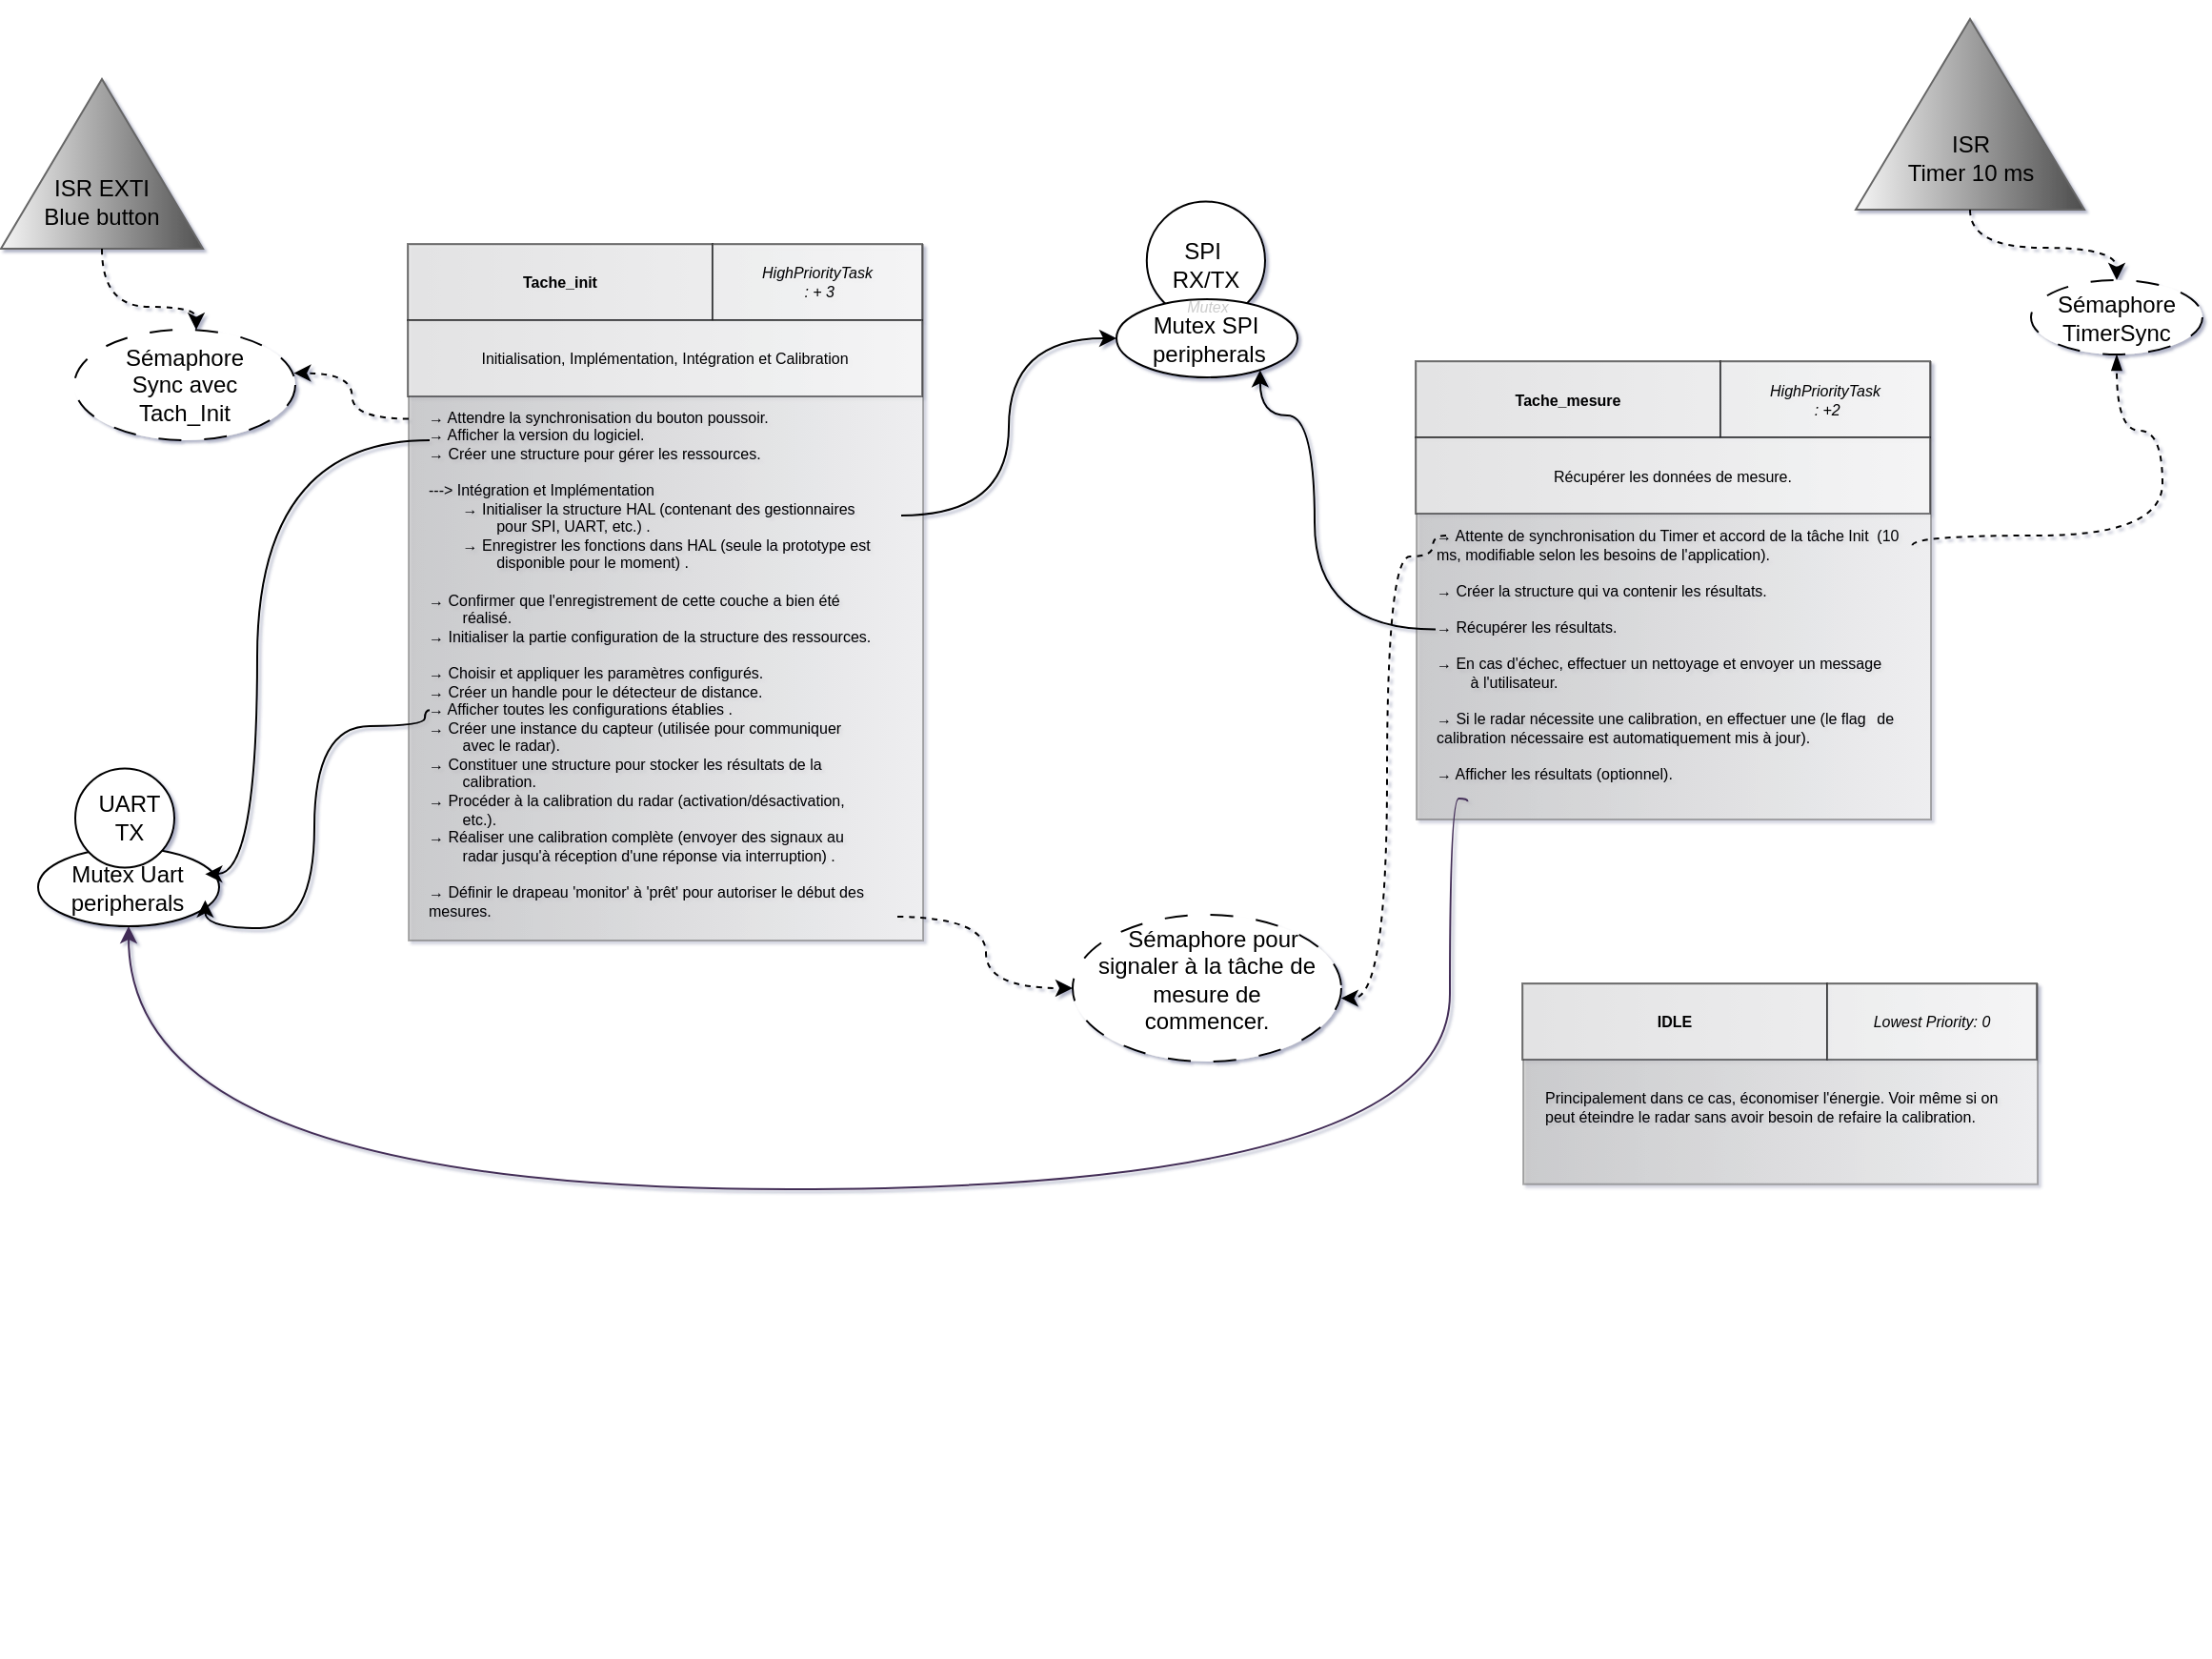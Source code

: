 <mxfile version="24.7.1" type="device">
  <diagram name="Page-1" id="_XaWUZJR-fGK3nn1YfSq">
    <mxGraphModel dx="1250" dy="654" grid="0" gridSize="11" guides="1" tooltips="1" connect="1" arrows="1" fold="1" page="1" pageScale="1" pageWidth="1575" pageHeight="1181" background="none" math="0" shadow="1">
      <root>
        <mxCell id="0" />
        <mxCell id="1" parent="0" />
        <mxCell id="iNIKSlCeTffmkkqBcu6M-24" value="" style="group;align=left;fontSize=8;fontColor=#000000;opacity=50;" parent="1" vertex="1" connectable="0">
          <mxGeometry x="246" y="131" width="362" height="360" as="geometry" />
        </mxCell>
        <mxCell id="iNIKSlCeTffmkkqBcu6M-25" value="" style="rounded=0;whiteSpace=wrap;html=1;rotation=90;fontSize=8;opacity=50;fillColor=#f5f5f5;gradientColor=#b3b3b3;strokeColor=#666666;" parent="iNIKSlCeTffmkkqBcu6M-24" vertex="1">
          <mxGeometry y="48" width="365" height="270" as="geometry" />
        </mxCell>
        <mxCell id="iNIKSlCeTffmkkqBcu6M-26" value="" style="rounded=0;whiteSpace=wrap;html=1;fontSize=8;fontColor=#000000;opacity=50;" parent="iNIKSlCeTffmkkqBcu6M-24" vertex="1">
          <mxGeometry x="47" width="160" height="40" as="geometry" />
        </mxCell>
        <mxCell id="iNIKSlCeTffmkkqBcu6M-27" value="" style="rounded=0;whiteSpace=wrap;html=1;fontSize=8;fontColor=#000000;opacity=50;" parent="iNIKSlCeTffmkkqBcu6M-24" vertex="1">
          <mxGeometry x="207" width="110" height="40" as="geometry" />
        </mxCell>
        <mxCell id="iNIKSlCeTffmkkqBcu6M-28" value="" style="rounded=0;whiteSpace=wrap;html=1;fontSize=8;fontColor=#000000;opacity=50;" parent="iNIKSlCeTffmkkqBcu6M-24" vertex="1">
          <mxGeometry x="47" y="40" width="270" height="40" as="geometry" />
        </mxCell>
        <mxCell id="iNIKSlCeTffmkkqBcu6M-29" value="Tache_init" style="text;html=1;strokeColor=none;fillColor=none;align=center;verticalAlign=middle;whiteSpace=wrap;rounded=0;fontStyle=1;fontSize=8;fontColor=#000000;opacity=50;" parent="iNIKSlCeTffmkkqBcu6M-24" vertex="1">
          <mxGeometry x="57" y="10" width="140" height="20" as="geometry" />
        </mxCell>
        <mxCell id="iNIKSlCeTffmkkqBcu6M-30" value="&lt;div&gt;HighPriorityTask&lt;/div&gt;&amp;nbsp;: + 3" style="text;html=1;strokeColor=none;fillColor=none;align=center;verticalAlign=middle;whiteSpace=wrap;rounded=0;fontStyle=2;fontSize=8;fontColor=#000000;opacity=50;" parent="iNIKSlCeTffmkkqBcu6M-24" vertex="1">
          <mxGeometry x="217" y="10" width="90" height="20" as="geometry" />
        </mxCell>
        <mxCell id="iNIKSlCeTffmkkqBcu6M-31" value="Initialisation, Implémentation, Intégration et Calibration" style="text;html=1;strokeColor=none;fillColor=none;align=center;verticalAlign=middle;whiteSpace=wrap;rounded=0;fontSize=8;fontColor=#000000;opacity=50;" parent="iNIKSlCeTffmkkqBcu6M-24" vertex="1">
          <mxGeometry x="57" y="50" width="250" height="20" as="geometry" />
        </mxCell>
        <mxCell id="iNIKSlCeTffmkkqBcu6M-32" value="&lt;br&gt;→ Attendre la synchronisation du bouton poussoir.&lt;br&gt;→ Afficher la version du logiciel.&amp;nbsp; &lt;br&gt;→ Créer une structure pour gérer les ressources.&amp;nbsp; &lt;br&gt;&lt;br&gt;---&amp;gt; Intégration et Implémentation&amp;nbsp;&amp;nbsp; &lt;br&gt;&lt;span style=&quot;white-space: pre;&quot;&gt;&#x9;&lt;/span&gt;→ Initialiser la structure HAL (contenant des gestionnaires &lt;span style=&quot;white-space: pre;&quot;&gt;&#x9;&lt;/span&gt;&lt;span style=&quot;white-space: pre;&quot;&gt;&#x9;&lt;/span&gt;pour SPI, UART, etc.) . &lt;br&gt;&lt;span style=&quot;white-space: pre;&quot;&gt;&#x9;&lt;/span&gt;→ Enregistrer les fonctions dans HAL (seule la prototype est &lt;span style=&quot;white-space: pre;&quot;&gt;&#x9;&lt;/span&gt;&lt;span style=&quot;white-space: pre;&quot;&gt;&#x9;&lt;/span&gt;disponible pour le moment) . &lt;br&gt;&lt;br&gt;→ Confirmer que l&#39;enregistrement de cette couche a bien été &lt;span style=&quot;white-space: pre;&quot;&gt;&#x9;&lt;/span&gt;réalisé.&lt;br&gt;→ Initialiser la partie configuration de la structure des ressources.&amp;nbsp; &lt;br&gt;&lt;br&gt;→ Choisir et appliquer les paramètres configurés.&amp;nbsp; &lt;br&gt;→ Créer un handle pour le détecteur de distance.&amp;nbsp; &lt;br&gt;→ Afficher toutes les configurations établies . &lt;br&gt;→ Créer une instance du capteur (utilisée pour communiquer &lt;span style=&quot;white-space: pre;&quot;&gt;&#x9;&lt;/span&gt;avec le radar).&amp;nbsp; &lt;br&gt;→ Constituer une structure pour stocker les résultats de la &lt;span style=&quot;white-space: pre;&quot;&gt;&#x9;&lt;/span&gt;calibration.&amp;nbsp; &lt;br&gt;→ Procéder à la calibration du radar (activation/désactivation, &lt;span style=&quot;white-space: pre;&quot;&gt;&#x9;&lt;/span&gt;etc.).&amp;nbsp; &lt;br&gt;&lt;div&gt;→ Réaliser une calibration complète (envoyer des signaux au &lt;span style=&quot;white-space: pre;&quot;&gt;&#x9;&lt;/span&gt;radar jusqu&#39;à réception d&#39;une réponse via interruption) . &lt;/div&gt;&lt;div&gt;&lt;br&gt;→ Définir le drapeau &#39;monitor&#39; à &#39;prêt&#39; pour autoriser le début des mesures.&lt;br&gt;&lt;/div&gt;" style="text;html=1;strokeColor=none;fillColor=none;align=left;verticalAlign=top;whiteSpace=wrap;rounded=0;fontSize=8;fontColor=#000000;opacity=50;" parent="iNIKSlCeTffmkkqBcu6M-24" vertex="1">
          <mxGeometry x="56" y="70" width="250" height="290" as="geometry" />
        </mxCell>
        <mxCell id="rJUQ3ZsMuLbyTwODrXUA-4" value="" style="group" vertex="1" connectable="0" parent="1">
          <mxGeometry x="88" y="36" width="89" height="106" as="geometry" />
        </mxCell>
        <mxCell id="rJUQ3ZsMuLbyTwODrXUA-5" value="" style="triangle;whiteSpace=wrap;html=1;align=left;rotation=-90;fillColor=#f5f5f5;gradientColor=#525252;strokeColor=#666666;" vertex="1" parent="rJUQ3ZsMuLbyTwODrXUA-4">
          <mxGeometry width="89" height="106" as="geometry" />
        </mxCell>
        <mxCell id="rJUQ3ZsMuLbyTwODrXUA-6" value="&lt;div&gt;ISR EXTI &lt;br&gt;&lt;/div&gt;&lt;div&gt;Blue button&lt;br&gt;&lt;/div&gt;" style="text;html=1;strokeColor=none;fillColor=none;align=center;verticalAlign=middle;whiteSpace=wrap;rounded=0;" vertex="1" parent="rJUQ3ZsMuLbyTwODrXUA-4">
          <mxGeometry x="11.125" y="62.54" width="66.75" height="21.2" as="geometry" />
        </mxCell>
        <mxCell id="rJUQ3ZsMuLbyTwODrXUA-10" value="" style="group;dashed=1;dashPattern=8 8;" vertex="1" connectable="0" parent="1">
          <mxGeometry x="118" y="176" width="116" height="58" as="geometry" />
        </mxCell>
        <mxCell id="rJUQ3ZsMuLbyTwODrXUA-11" value="" style="ellipse;whiteSpace=wrap;html=1;align=left;dashed=1;dashPattern=12 12;" vertex="1" parent="rJUQ3ZsMuLbyTwODrXUA-10">
          <mxGeometry width="116" height="58.0" as="geometry" />
        </mxCell>
        <mxCell id="rJUQ3ZsMuLbyTwODrXUA-12" value="&lt;div&gt;Sémaphore &lt;br&gt;&lt;/div&gt;&lt;div&gt;Sync avec Tach_Init&lt;br&gt;&lt;/div&gt;" style="text;html=1;strokeColor=none;fillColor=none;align=center;verticalAlign=middle;whiteSpace=wrap;rounded=0;" vertex="1" parent="rJUQ3ZsMuLbyTwODrXUA-10">
          <mxGeometry x="8.923" y="19.333" width="98.154" height="19.333" as="geometry" />
        </mxCell>
        <mxCell id="rJUQ3ZsMuLbyTwODrXUA-13" value="" style="group;dashed=1;dashPattern=8 8;" vertex="1" connectable="0" parent="1">
          <mxGeometry x="642" y="483" width="141" height="77" as="geometry" />
        </mxCell>
        <mxCell id="rJUQ3ZsMuLbyTwODrXUA-14" value="" style="ellipse;whiteSpace=wrap;html=1;align=left;dashed=1;dashPattern=12 12;" vertex="1" parent="rJUQ3ZsMuLbyTwODrXUA-13">
          <mxGeometry width="141" height="77" as="geometry" />
        </mxCell>
        <mxCell id="rJUQ3ZsMuLbyTwODrXUA-15" value="&amp;nbsp; Sémaphore pour signaler à la tâche de mesure de commencer." style="text;html=1;strokeColor=none;fillColor=none;align=center;verticalAlign=middle;whiteSpace=wrap;rounded=0;" vertex="1" parent="rJUQ3ZsMuLbyTwODrXUA-13">
          <mxGeometry x="10.846" y="22.458" width="119.308" height="22.458" as="geometry" />
        </mxCell>
        <mxCell id="rJUQ3ZsMuLbyTwODrXUA-16" value="" style="group" vertex="1" connectable="0" parent="1">
          <mxGeometry x="1063" y="3" width="100" height="120" as="geometry" />
        </mxCell>
        <mxCell id="rJUQ3ZsMuLbyTwODrXUA-17" value="" style="triangle;whiteSpace=wrap;html=1;align=left;rotation=-90;fillColor=#f5f5f5;gradientColor=#4D4D4D;strokeColor=#666666;" vertex="1" parent="rJUQ3ZsMuLbyTwODrXUA-16">
          <mxGeometry width="100" height="120" as="geometry" />
        </mxCell>
        <mxCell id="rJUQ3ZsMuLbyTwODrXUA-18" value="&lt;div&gt;ISR &lt;br&gt;&lt;/div&gt;&lt;div&gt;Timer 10 ms &lt;br&gt;&lt;/div&gt;" style="text;html=1;strokeColor=none;fillColor=none;align=center;verticalAlign=middle;whiteSpace=wrap;rounded=0;" vertex="1" parent="rJUQ3ZsMuLbyTwODrXUA-16">
          <mxGeometry x="12.5" y="70.8" width="75" height="24" as="geometry" />
        </mxCell>
        <mxCell id="rJUQ3ZsMuLbyTwODrXUA-28" value="" style="group;dashed=1;dashPattern=8 8;" vertex="1" connectable="0" parent="1">
          <mxGeometry x="1145" y="150" width="90" height="39" as="geometry" />
        </mxCell>
        <mxCell id="rJUQ3ZsMuLbyTwODrXUA-29" value="" style="ellipse;whiteSpace=wrap;html=1;align=left;dashed=1;dashPattern=12 12;" vertex="1" parent="rJUQ3ZsMuLbyTwODrXUA-28">
          <mxGeometry width="90" height="39" as="geometry" />
        </mxCell>
        <mxCell id="rJUQ3ZsMuLbyTwODrXUA-30" value="&lt;div&gt;Sémaphore &lt;br&gt;&lt;/div&gt;&lt;div&gt;TimerSync &lt;br&gt;&lt;/div&gt;" style="text;html=1;strokeColor=none;fillColor=none;align=center;verticalAlign=middle;whiteSpace=wrap;rounded=0;" vertex="1" parent="rJUQ3ZsMuLbyTwODrXUA-28">
          <mxGeometry x="6.923" y="13.0" width="76.154" height="13.0" as="geometry" />
        </mxCell>
        <mxCell id="rJUQ3ZsMuLbyTwODrXUA-20" value="" style="rounded=0;whiteSpace=wrap;html=1;rotation=90;fontSize=8;opacity=50;fillColor=#f5f5f5;gradientColor=#b3b3b3;strokeColor=#666666;" vertex="1" parent="1">
          <mxGeometry x="837.5" y="178" width="240" height="270" as="geometry" />
        </mxCell>
        <mxCell id="rJUQ3ZsMuLbyTwODrXUA-21" value="" style="rounded=0;whiteSpace=wrap;html=1;fontSize=8;fontColor=#000000;opacity=50;" vertex="1" parent="1">
          <mxGeometry x="822" y="192.5" width="160" height="40" as="geometry" />
        </mxCell>
        <mxCell id="rJUQ3ZsMuLbyTwODrXUA-22" value="" style="rounded=0;whiteSpace=wrap;html=1;fontSize=8;fontColor=#000000;opacity=50;" vertex="1" parent="1">
          <mxGeometry x="982" y="192.5" width="110" height="40" as="geometry" />
        </mxCell>
        <mxCell id="rJUQ3ZsMuLbyTwODrXUA-23" value="Récupérer les données de mesure." style="rounded=0;whiteSpace=wrap;html=1;fontSize=8;fontColor=#000000;opacity=50;" vertex="1" parent="1">
          <mxGeometry x="822" y="232.5" width="270" height="40" as="geometry" />
        </mxCell>
        <mxCell id="rJUQ3ZsMuLbyTwODrXUA-24" value="Tache_mesure" style="text;html=1;strokeColor=none;fillColor=none;align=center;verticalAlign=middle;whiteSpace=wrap;rounded=0;fontStyle=1;fontSize=8;fontColor=#000000;opacity=50;" vertex="1" parent="1">
          <mxGeometry x="832" y="202.5" width="140" height="20" as="geometry" />
        </mxCell>
        <mxCell id="rJUQ3ZsMuLbyTwODrXUA-25" value="&lt;div&gt;HighPriorityTask&lt;/div&gt;&amp;nbsp;: +2" style="text;html=1;strokeColor=none;fillColor=none;align=center;verticalAlign=middle;whiteSpace=wrap;rounded=0;fontStyle=2;fontSize=8;fontColor=#000000;opacity=50;" vertex="1" parent="1">
          <mxGeometry x="992" y="202.5" width="90" height="20" as="geometry" />
        </mxCell>
        <mxCell id="rJUQ3ZsMuLbyTwODrXUA-90" style="edgeStyle=orthogonalEdgeStyle;rounded=0;orthogonalLoop=1;jettySize=auto;html=1;exitX=1.007;exitY=0.111;exitDx=0;exitDy=0;entryX=0.5;entryY=1;entryDx=0;entryDy=0;exitPerimeter=0;curved=1;endArrow=blockThin;endFill=1;dashed=1;" edge="1" parent="1" source="rJUQ3ZsMuLbyTwODrXUA-27" target="rJUQ3ZsMuLbyTwODrXUA-29">
          <mxGeometry relative="1" as="geometry">
            <Array as="points">
              <mxPoint x="1083" y="284" />
              <mxPoint x="1214" y="284" />
              <mxPoint x="1214" y="229" />
              <mxPoint x="1190" y="229" />
            </Array>
          </mxGeometry>
        </mxCell>
        <mxCell id="rJUQ3ZsMuLbyTwODrXUA-98" style="edgeStyle=orthogonalEdgeStyle;rounded=0;orthogonalLoop=1;jettySize=auto;html=1;exitX=0.073;exitY=1.007;exitDx=0;exitDy=0;entryX=0.5;entryY=1;entryDx=0;entryDy=0;curved=1;exitPerimeter=0;fillColor=#76608a;strokeColor=#432D57;" edge="1" parent="1" source="rJUQ3ZsMuLbyTwODrXUA-27" target="rJUQ3ZsMuLbyTwODrXUA-75">
          <mxGeometry relative="1" as="geometry">
            <Array as="points">
              <mxPoint x="849" y="422" />
              <mxPoint x="840" y="422" />
              <mxPoint x="840" y="627" />
              <mxPoint x="146" y="627" />
            </Array>
          </mxGeometry>
        </mxCell>
        <mxCell id="rJUQ3ZsMuLbyTwODrXUA-27" value="→ Attente de synchronisation du Timer et accord de la tâche Init &lt;span style=&quot;white-space: pre;&quot;&gt;&#x9;&lt;/span&gt;(10 ms, modifiable selon les besoins de l&#39;application).&lt;br&gt;&lt;br&gt;→ Créer la structure qui va contenir les résultats.&lt;br&gt;&lt;br&gt;→ Récupérer les résultats.&lt;br&gt;&lt;br&gt;→ En cas d&#39;échec, effectuer un nettoyage et envoyer un message &lt;span style=&quot;white-space: pre;&quot;&gt;&#x9;&lt;/span&gt;à l&#39;utilisateur.&lt;br&gt;&lt;br&gt;→ Si le radar nécessite une calibration, en effectuer une (le flag &lt;span style=&quot;white-space: pre;&quot;&gt;&#x9;&lt;/span&gt;de calibration nécessaire est automatiquement mis à jour).&lt;br&gt;&lt;br&gt;→ Afficher les résultats (optionnel)." style="text;html=1;strokeColor=none;fillColor=none;align=left;verticalAlign=top;whiteSpace=wrap;rounded=0;fontSize=8;fontColor=#000000;opacity=50;" vertex="1" parent="1">
          <mxGeometry x="831" y="272.5" width="250" height="150" as="geometry" />
        </mxCell>
        <mxCell id="rJUQ3ZsMuLbyTwODrXUA-49" value="" style="group;align=left;fontSize=8;fontColor=#000000;opacity=50;" vertex="1" connectable="0" parent="1">
          <mxGeometry x="831" y="519" width="362" height="350" as="geometry" />
        </mxCell>
        <mxCell id="rJUQ3ZsMuLbyTwODrXUA-50" value="" style="rounded=0;whiteSpace=wrap;html=1;rotation=90;fontSize=8;opacity=50;fillColor=#f5f5f5;gradientColor=#b3b3b3;strokeColor=#666666;" vertex="1" parent="rJUQ3ZsMuLbyTwODrXUA-49">
          <mxGeometry x="130.07" y="-82.06" width="104.87" height="270" as="geometry" />
        </mxCell>
        <mxCell id="rJUQ3ZsMuLbyTwODrXUA-51" value="" style="rounded=0;whiteSpace=wrap;html=1;fontSize=8;fontColor=#000000;opacity=50;" vertex="1" parent="rJUQ3ZsMuLbyTwODrXUA-49">
          <mxGeometry x="47" width="160" height="40" as="geometry" />
        </mxCell>
        <mxCell id="rJUQ3ZsMuLbyTwODrXUA-52" value="" style="rounded=0;whiteSpace=wrap;html=1;fontSize=8;fontColor=#000000;opacity=50;" vertex="1" parent="rJUQ3ZsMuLbyTwODrXUA-49">
          <mxGeometry x="207" width="110" height="40" as="geometry" />
        </mxCell>
        <mxCell id="rJUQ3ZsMuLbyTwODrXUA-54" value="IDLE" style="text;html=1;strokeColor=none;fillColor=none;align=center;verticalAlign=middle;whiteSpace=wrap;rounded=0;fontStyle=1;fontSize=8;fontColor=#000000;opacity=50;" vertex="1" parent="rJUQ3ZsMuLbyTwODrXUA-49">
          <mxGeometry x="57" y="10" width="140" height="20" as="geometry" />
        </mxCell>
        <mxCell id="rJUQ3ZsMuLbyTwODrXUA-55" value="Lowest Priority: 0" style="text;html=1;strokeColor=none;fillColor=none;align=center;verticalAlign=middle;whiteSpace=wrap;rounded=0;fontStyle=2;fontSize=8;fontColor=#000000;opacity=50;" vertex="1" parent="rJUQ3ZsMuLbyTwODrXUA-49">
          <mxGeometry x="217" y="10" width="90" height="20" as="geometry" />
        </mxCell>
        <mxCell id="rJUQ3ZsMuLbyTwODrXUA-57" value="Principalement dans ce cas, économiser l&#39;énergie. Voir même si on peut éteindre le radar sans avoir besoin de refaire la calibration." style="text;html=1;strokeColor=none;fillColor=none;align=left;verticalAlign=top;whiteSpace=wrap;rounded=0;fontSize=8;fontColor=#000000;opacity=50;" vertex="1" parent="rJUQ3ZsMuLbyTwODrXUA-49">
          <mxGeometry x="57" y="49" width="250" height="144" as="geometry" />
        </mxCell>
        <mxCell id="rJUQ3ZsMuLbyTwODrXUA-58" value="" style="group" vertex="1" connectable="0" parent="1">
          <mxGeometry x="671" y="98" width="72" height="78" as="geometry" />
        </mxCell>
        <mxCell id="rJUQ3ZsMuLbyTwODrXUA-59" value="" style="ellipse;whiteSpace=wrap;html=1;aspect=fixed;align=left;" vertex="1" parent="rJUQ3ZsMuLbyTwODrXUA-58">
          <mxGeometry x="9.9" y="10.725" width="62.1" height="62.1" as="geometry" />
        </mxCell>
        <mxCell id="rJUQ3ZsMuLbyTwODrXUA-60" value="SPI&amp;nbsp; RX/TX " style="text;html=1;strokeColor=none;fillColor=none;align=center;verticalAlign=middle;whiteSpace=wrap;rounded=0;" vertex="1" parent="rJUQ3ZsMuLbyTwODrXUA-58">
          <mxGeometry x="13.95" y="24.863" width="54" height="39" as="geometry" />
        </mxCell>
        <mxCell id="rJUQ3ZsMuLbyTwODrXUA-67" value="" style="edgeStyle=orthogonalEdgeStyle;rounded=0;orthogonalLoop=1;jettySize=auto;html=1;entryX=0.5;entryY=0;entryDx=0;entryDy=0;dashed=1;curved=1;" edge="1" parent="1" source="rJUQ3ZsMuLbyTwODrXUA-17" target="rJUQ3ZsMuLbyTwODrXUA-29">
          <mxGeometry relative="1" as="geometry" />
        </mxCell>
        <mxCell id="rJUQ3ZsMuLbyTwODrXUA-71" value="" style="edgeStyle=orthogonalEdgeStyle;rounded=0;orthogonalLoop=1;jettySize=auto;html=1;curved=1;dashed=1;" edge="1" parent="1" source="rJUQ3ZsMuLbyTwODrXUA-5" target="rJUQ3ZsMuLbyTwODrXUA-11">
          <mxGeometry relative="1" as="geometry">
            <Array as="points">
              <mxPoint x="132" y="164" />
              <mxPoint x="182" y="164" />
            </Array>
          </mxGeometry>
        </mxCell>
        <mxCell id="rJUQ3ZsMuLbyTwODrXUA-72" style="edgeStyle=orthogonalEdgeStyle;rounded=0;orthogonalLoop=1;jettySize=auto;html=1;exitX=0.25;exitY=1;exitDx=0;exitDy=0;entryX=0.993;entryY=0.393;entryDx=0;entryDy=0;entryPerimeter=0;curved=1;dashed=1;" edge="1" parent="1" source="iNIKSlCeTffmkkqBcu6M-25" target="rJUQ3ZsMuLbyTwODrXUA-11">
          <mxGeometry relative="1" as="geometry" />
        </mxCell>
        <mxCell id="rJUQ3ZsMuLbyTwODrXUA-73" value="" style="group" vertex="1" connectable="0" parent="1">
          <mxGeometry x="99" y="448" width="95" height="41" as="geometry" />
        </mxCell>
        <mxCell id="rJUQ3ZsMuLbyTwODrXUA-74" value="" style="group" vertex="1" connectable="0" parent="rJUQ3ZsMuLbyTwODrXUA-73">
          <mxGeometry width="95" height="41" as="geometry" />
        </mxCell>
        <mxCell id="rJUQ3ZsMuLbyTwODrXUA-75" value="" style="ellipse;whiteSpace=wrap;html=1;align=left;" vertex="1" parent="rJUQ3ZsMuLbyTwODrXUA-74">
          <mxGeometry width="95" height="41" as="geometry" />
        </mxCell>
        <mxCell id="rJUQ3ZsMuLbyTwODrXUA-76" value="Mutex Uart peripherals " style="text;html=1;strokeColor=none;fillColor=none;align=center;verticalAlign=middle;whiteSpace=wrap;rounded=0;" vertex="1" parent="rJUQ3ZsMuLbyTwODrXUA-74">
          <mxGeometry x="7.308" y="13.667" width="80.385" height="13.667" as="geometry" />
        </mxCell>
        <mxCell id="rJUQ3ZsMuLbyTwODrXUA-77" value="&lt;font style=&quot;font-size: 8px&quot; color=&quot;#cccccc&quot;&gt;&lt;i&gt;Mutex&lt;/i&gt;&lt;/font&gt;" style="text;html=1;strokeColor=none;fillColor=none;align=center;verticalAlign=middle;whiteSpace=wrap;rounded=0;dropTarget=0;connectable=0;" vertex="1" parent="rJUQ3ZsMuLbyTwODrXUA-74">
          <mxGeometry x="25.577" y="-3.417" width="43.846" height="13.667" as="geometry" />
        </mxCell>
        <mxCell id="rJUQ3ZsMuLbyTwODrXUA-61" value="" style="group" vertex="1" connectable="0" parent="rJUQ3ZsMuLbyTwODrXUA-74">
          <mxGeometry x="19.5" y="-41.75" width="56" height="52" as="geometry" />
        </mxCell>
        <mxCell id="rJUQ3ZsMuLbyTwODrXUA-62" value="" style="ellipse;whiteSpace=wrap;html=1;aspect=fixed;align=left;" vertex="1" parent="rJUQ3ZsMuLbyTwODrXUA-61">
          <mxGeometry width="52" height="52" as="geometry" />
        </mxCell>
        <mxCell id="rJUQ3ZsMuLbyTwODrXUA-63" value="&lt;div&gt;UART&lt;/div&gt;&lt;div&gt;TX&lt;br&gt;&lt;/div&gt;" style="text;html=1;strokeColor=none;fillColor=none;align=center;verticalAlign=middle;whiteSpace=wrap;rounded=0;" vertex="1" parent="rJUQ3ZsMuLbyTwODrXUA-61">
          <mxGeometry x="7" y="13" width="42" height="26" as="geometry" />
        </mxCell>
        <mxCell id="rJUQ3ZsMuLbyTwODrXUA-79" value="" style="group" vertex="1" connectable="0" parent="1">
          <mxGeometry x="665" y="160" width="95" height="41" as="geometry" />
        </mxCell>
        <mxCell id="rJUQ3ZsMuLbyTwODrXUA-80" value="" style="group" vertex="1" connectable="0" parent="rJUQ3ZsMuLbyTwODrXUA-79">
          <mxGeometry width="95" height="41" as="geometry" />
        </mxCell>
        <mxCell id="rJUQ3ZsMuLbyTwODrXUA-81" value="" style="ellipse;whiteSpace=wrap;html=1;align=left;" vertex="1" parent="rJUQ3ZsMuLbyTwODrXUA-80">
          <mxGeometry width="95" height="41" as="geometry" />
        </mxCell>
        <mxCell id="rJUQ3ZsMuLbyTwODrXUA-82" value="&lt;div&gt;Mutex SPI&lt;/div&gt;&lt;div&gt;&amp;nbsp;peripherals &lt;/div&gt;" style="text;html=1;strokeColor=none;fillColor=none;align=center;verticalAlign=middle;whiteSpace=wrap;rounded=0;" vertex="1" parent="rJUQ3ZsMuLbyTwODrXUA-80">
          <mxGeometry x="7.308" y="13.667" width="80.385" height="13.667" as="geometry" />
        </mxCell>
        <mxCell id="rJUQ3ZsMuLbyTwODrXUA-83" value="&lt;font style=&quot;font-size: 8px&quot; color=&quot;#cccccc&quot;&gt;&lt;i&gt;Mutex&lt;/i&gt;&lt;/font&gt;" style="text;html=1;strokeColor=none;fillColor=none;align=center;verticalAlign=middle;whiteSpace=wrap;rounded=0;dropTarget=0;connectable=0;" vertex="1" parent="rJUQ3ZsMuLbyTwODrXUA-80">
          <mxGeometry x="25.577" y="-3.417" width="43.846" height="13.667" as="geometry" />
        </mxCell>
        <mxCell id="rJUQ3ZsMuLbyTwODrXUA-87" style="edgeStyle=orthogonalEdgeStyle;rounded=0;orthogonalLoop=1;jettySize=auto;html=1;entryX=0;entryY=0.5;entryDx=0;entryDy=0;curved=1;dashed=1;" edge="1" parent="1" target="rJUQ3ZsMuLbyTwODrXUA-14">
          <mxGeometry relative="1" as="geometry">
            <mxPoint x="550" y="484" as="sourcePoint" />
          </mxGeometry>
        </mxCell>
        <mxCell id="rJUQ3ZsMuLbyTwODrXUA-89" style="edgeStyle=orthogonalEdgeStyle;rounded=0;orthogonalLoop=1;jettySize=auto;html=1;entryX=0.999;entryY=0.569;entryDx=0;entryDy=0;entryPerimeter=0;curved=1;dashed=1;" edge="1" parent="1" target="rJUQ3ZsMuLbyTwODrXUA-14">
          <mxGeometry relative="1" as="geometry">
            <mxPoint x="838" y="284" as="sourcePoint" />
            <Array as="points">
              <mxPoint x="831" y="295" />
              <mxPoint x="807" y="295" />
              <mxPoint x="807" y="527" />
            </Array>
          </mxGeometry>
        </mxCell>
        <mxCell id="rJUQ3ZsMuLbyTwODrXUA-94" style="edgeStyle=orthogonalEdgeStyle;rounded=0;orthogonalLoop=1;jettySize=auto;html=1;exitX=1;exitY=0.25;exitDx=0;exitDy=0;entryX=0;entryY=0.5;entryDx=0;entryDy=0;curved=1;" edge="1" parent="1" source="iNIKSlCeTffmkkqBcu6M-32" target="rJUQ3ZsMuLbyTwODrXUA-81">
          <mxGeometry relative="1" as="geometry" />
        </mxCell>
        <mxCell id="rJUQ3ZsMuLbyTwODrXUA-99" style="edgeStyle=orthogonalEdgeStyle;rounded=0;orthogonalLoop=1;jettySize=auto;html=1;exitX=0.01;exitY=0.114;exitDx=0;exitDy=0;entryX=1;entryY=0;entryDx=0;entryDy=0;exitPerimeter=0;curved=1;" edge="1" parent="1" source="iNIKSlCeTffmkkqBcu6M-32" target="rJUQ3ZsMuLbyTwODrXUA-76">
          <mxGeometry relative="1" as="geometry">
            <Array as="points">
              <mxPoint x="214" y="234" />
              <mxPoint x="214" y="462" />
            </Array>
          </mxGeometry>
        </mxCell>
        <mxCell id="rJUQ3ZsMuLbyTwODrXUA-100" style="edgeStyle=orthogonalEdgeStyle;rounded=0;orthogonalLoop=1;jettySize=auto;html=1;exitX=0.01;exitY=0.602;exitDx=0;exitDy=0;entryX=1;entryY=1;entryDx=0;entryDy=0;curved=1;exitPerimeter=0;" edge="1" parent="1" source="iNIKSlCeTffmkkqBcu6M-32" target="rJUQ3ZsMuLbyTwODrXUA-76">
          <mxGeometry relative="1" as="geometry">
            <Array as="points">
              <mxPoint x="302" y="376" />
              <mxPoint x="302" y="384" />
              <mxPoint x="244" y="384" />
              <mxPoint x="244" y="490" />
              <mxPoint x="187" y="490" />
            </Array>
          </mxGeometry>
        </mxCell>
        <mxCell id="rJUQ3ZsMuLbyTwODrXUA-101" style="edgeStyle=orthogonalEdgeStyle;rounded=0;orthogonalLoop=1;jettySize=auto;html=1;exitX=0.006;exitY=0.405;exitDx=0;exitDy=0;entryX=0.794;entryY=0.907;entryDx=0;entryDy=0;entryPerimeter=0;exitPerimeter=0;curved=1;" edge="1" parent="1" source="rJUQ3ZsMuLbyTwODrXUA-27" target="rJUQ3ZsMuLbyTwODrXUA-81">
          <mxGeometry relative="1" as="geometry">
            <Array as="points">
              <mxPoint x="769" y="333" />
              <mxPoint x="769" y="221" />
              <mxPoint x="740" y="221" />
            </Array>
          </mxGeometry>
        </mxCell>
      </root>
    </mxGraphModel>
  </diagram>
</mxfile>

